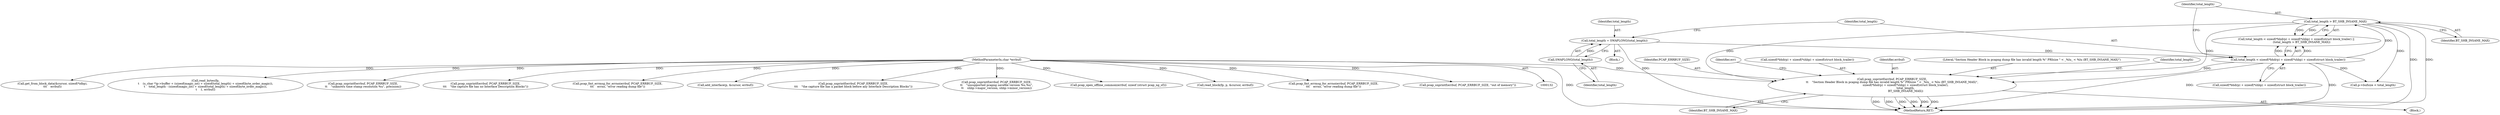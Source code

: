 digraph "0_libpcap_87d6bef033062f969e70fa40c43dfd945d5a20ab@API" {
"1000276" [label="(Call,pcap_snprintf(errbuf, PCAP_ERRBUF_SIZE,\n\t\t    \"Section Header Block in pcapng dump file has invalid length %\" PRIsize \" < _%lu_ < %lu (BT_SHB_INSANE_MAX)\",\n                              sizeof(*bhdrp) + sizeof(*shbp) + sizeof(struct block_trailer),\n                              total_length,\n                              BT_SHB_INSANE_MAX))"];
"1000136" [label="(MethodParameterIn,char *errbuf)"];
"1000272" [label="(Call,total_length > BT_SHB_INSANE_MAX)"];
"1000260" [label="(Call,total_length < sizeof(*bhdrp) + sizeof(*shbp) + sizeof(struct block_trailer))"];
"1000254" [label="(Call,total_length = SWAPLONG(total_length))"];
"1000256" [label="(Call,SWAPLONG(total_length))"];
"1000280" [label="(Call,sizeof(*bhdrp) + sizeof(*shbp) + sizeof(struct block_trailer))"];
"1000579" [label="(Call,get_from_block_data(&cursor, sizeof(*idbp),\n\t\t\t    errbuf))"];
"1000277" [label="(Identifier,errbuf)"];
"1000279" [label="(Literal,\"Section Header Block in pcapng dump file has invalid length %\" PRIsize \" < _%lu_ < %lu (BT_SHB_INSANE_MAX)\")"];
"1000259" [label="(Call,total_length < sizeof(*bhdrp) + sizeof(*shbp) + sizeof(struct block_trailer) ||\n            (total_length > BT_SHB_INSANE_MAX))"];
"1000262" [label="(Call,sizeof(*bhdrp) + sizeof(*shbp) + sizeof(struct block_trailer))"];
"1000261" [label="(Identifier,total_length)"];
"1000709" [label="(MethodReturn,RET)"];
"1000447" [label="(Call,read_bytes(fp,\n\t    (u_char *)p->buffer + (sizeof(magic_int) + sizeof(total_length) + sizeof(byte_order_magic)),\n\t    total_length - (sizeof(magic_int) + sizeof(total_length) + sizeof(byte_order_magic)),\n\t    1, errbuf))"];
"1000290" [label="(Identifier,total_length)"];
"1000343" [label="(Call,pcap_snprintf(errbuf, PCAP_ERRBUF_SIZE,\n\t\t    \"unknown time stamp resolution %u\", precision))"];
"1000254" [label="(Call,total_length = SWAPLONG(total_length))"];
"1000255" [label="(Identifier,total_length)"];
"1000560" [label="(Call,pcap_snprintf(errbuf, PCAP_ERRBUF_SIZE,\n\t\t\t    \"the capture file has no Interface Description Blocks\"))"];
"1000239" [label="(Block,)"];
"1000278" [label="(Identifier,PCAP_ERRBUF_SIZE)"];
"1000222" [label="(Call,pcap_fmt_errmsg_for_errno(errbuf, PCAP_ERRBUF_SIZE,\n\t\t\t    errno, \"error reading dump file\"))"];
"1000260" [label="(Call,total_length < sizeof(*bhdrp) + sizeof(*shbp) + sizeof(struct block_trailer))"];
"1000273" [label="(Identifier,total_length)"];
"1000257" [label="(Identifier,total_length)"];
"1000614" [label="(Call,add_interface(p, &cursor, errbuf))"];
"1000276" [label="(Call,pcap_snprintf(errbuf, PCAP_ERRBUF_SIZE,\n\t\t    \"Section Header Block in pcapng dump file has invalid length %\" PRIsize \" < _%lu_ < %lu (BT_SHB_INSANE_MAX)\",\n                              sizeof(*bhdrp) + sizeof(*shbp) + sizeof(struct block_trailer),\n                              total_length,\n                              BT_SHB_INSANE_MAX))"];
"1000136" [label="(MethodParameterIn,char *errbuf)"];
"1000624" [label="(Call,pcap_snprintf(errbuf, PCAP_ERRBUF_SIZE,\n\t\t\t    \"the capture file has a packet block before any Interface Description Blocks\"))"];
"1000272" [label="(Call,total_length > BT_SHB_INSANE_MAX)"];
"1000275" [label="(Block,)"];
"1000513" [label="(Call,pcap_snprintf(errbuf, PCAP_ERRBUF_SIZE,\n\t\t    \"unsupported pcapng savefile version %u.%u\",\n\t\t    shbp->major_version, shbp->minor_version))"];
"1000291" [label="(Identifier,BT_SHB_INSANE_MAX)"];
"1000300" [label="(Call,pcap_open_offline_common(errbuf, sizeof (struct pcap_ng_sf)))"];
"1000274" [label="(Identifier,BT_SHB_INSANE_MAX)"];
"1000256" [label="(Call,SWAPLONG(total_length))"];
"1000294" [label="(Identifier,err)"];
"1000369" [label="(Call,p->bufsize < total_length)"];
"1000549" [label="(Call,read_block(fp, p, &cursor, errbuf))"];
"1000190" [label="(Call,pcap_fmt_errmsg_for_errno(errbuf, PCAP_ERRBUF_SIZE,\n\t\t\t    errno, \"error reading dump file\"))"];
"1000394" [label="(Call,pcap_snprintf(errbuf, PCAP_ERRBUF_SIZE, \"out of memory\"))"];
"1000276" -> "1000275"  [label="AST: "];
"1000276" -> "1000291"  [label="CFG: "];
"1000277" -> "1000276"  [label="AST: "];
"1000278" -> "1000276"  [label="AST: "];
"1000279" -> "1000276"  [label="AST: "];
"1000280" -> "1000276"  [label="AST: "];
"1000290" -> "1000276"  [label="AST: "];
"1000291" -> "1000276"  [label="AST: "];
"1000294" -> "1000276"  [label="CFG: "];
"1000276" -> "1000709"  [label="DDG: "];
"1000276" -> "1000709"  [label="DDG: "];
"1000276" -> "1000709"  [label="DDG: "];
"1000276" -> "1000709"  [label="DDG: "];
"1000276" -> "1000709"  [label="DDG: "];
"1000276" -> "1000709"  [label="DDG: "];
"1000136" -> "1000276"  [label="DDG: "];
"1000272" -> "1000276"  [label="DDG: "];
"1000272" -> "1000276"  [label="DDG: "];
"1000260" -> "1000276"  [label="DDG: "];
"1000136" -> "1000132"  [label="AST: "];
"1000136" -> "1000709"  [label="DDG: "];
"1000136" -> "1000190"  [label="DDG: "];
"1000136" -> "1000222"  [label="DDG: "];
"1000136" -> "1000300"  [label="DDG: "];
"1000136" -> "1000343"  [label="DDG: "];
"1000136" -> "1000394"  [label="DDG: "];
"1000136" -> "1000447"  [label="DDG: "];
"1000136" -> "1000513"  [label="DDG: "];
"1000136" -> "1000549"  [label="DDG: "];
"1000136" -> "1000560"  [label="DDG: "];
"1000136" -> "1000579"  [label="DDG: "];
"1000136" -> "1000614"  [label="DDG: "];
"1000136" -> "1000624"  [label="DDG: "];
"1000272" -> "1000259"  [label="AST: "];
"1000272" -> "1000274"  [label="CFG: "];
"1000273" -> "1000272"  [label="AST: "];
"1000274" -> "1000272"  [label="AST: "];
"1000259" -> "1000272"  [label="CFG: "];
"1000272" -> "1000709"  [label="DDG: "];
"1000272" -> "1000709"  [label="DDG: "];
"1000272" -> "1000259"  [label="DDG: "];
"1000272" -> "1000259"  [label="DDG: "];
"1000260" -> "1000272"  [label="DDG: "];
"1000272" -> "1000369"  [label="DDG: "];
"1000260" -> "1000259"  [label="AST: "];
"1000260" -> "1000262"  [label="CFG: "];
"1000261" -> "1000260"  [label="AST: "];
"1000262" -> "1000260"  [label="AST: "];
"1000273" -> "1000260"  [label="CFG: "];
"1000259" -> "1000260"  [label="CFG: "];
"1000260" -> "1000709"  [label="DDG: "];
"1000260" -> "1000709"  [label="DDG: "];
"1000260" -> "1000259"  [label="DDG: "];
"1000260" -> "1000259"  [label="DDG: "];
"1000254" -> "1000260"  [label="DDG: "];
"1000260" -> "1000369"  [label="DDG: "];
"1000254" -> "1000239"  [label="AST: "];
"1000254" -> "1000256"  [label="CFG: "];
"1000255" -> "1000254"  [label="AST: "];
"1000256" -> "1000254"  [label="AST: "];
"1000261" -> "1000254"  [label="CFG: "];
"1000254" -> "1000709"  [label="DDG: "];
"1000256" -> "1000254"  [label="DDG: "];
"1000256" -> "1000257"  [label="CFG: "];
"1000257" -> "1000256"  [label="AST: "];
}
